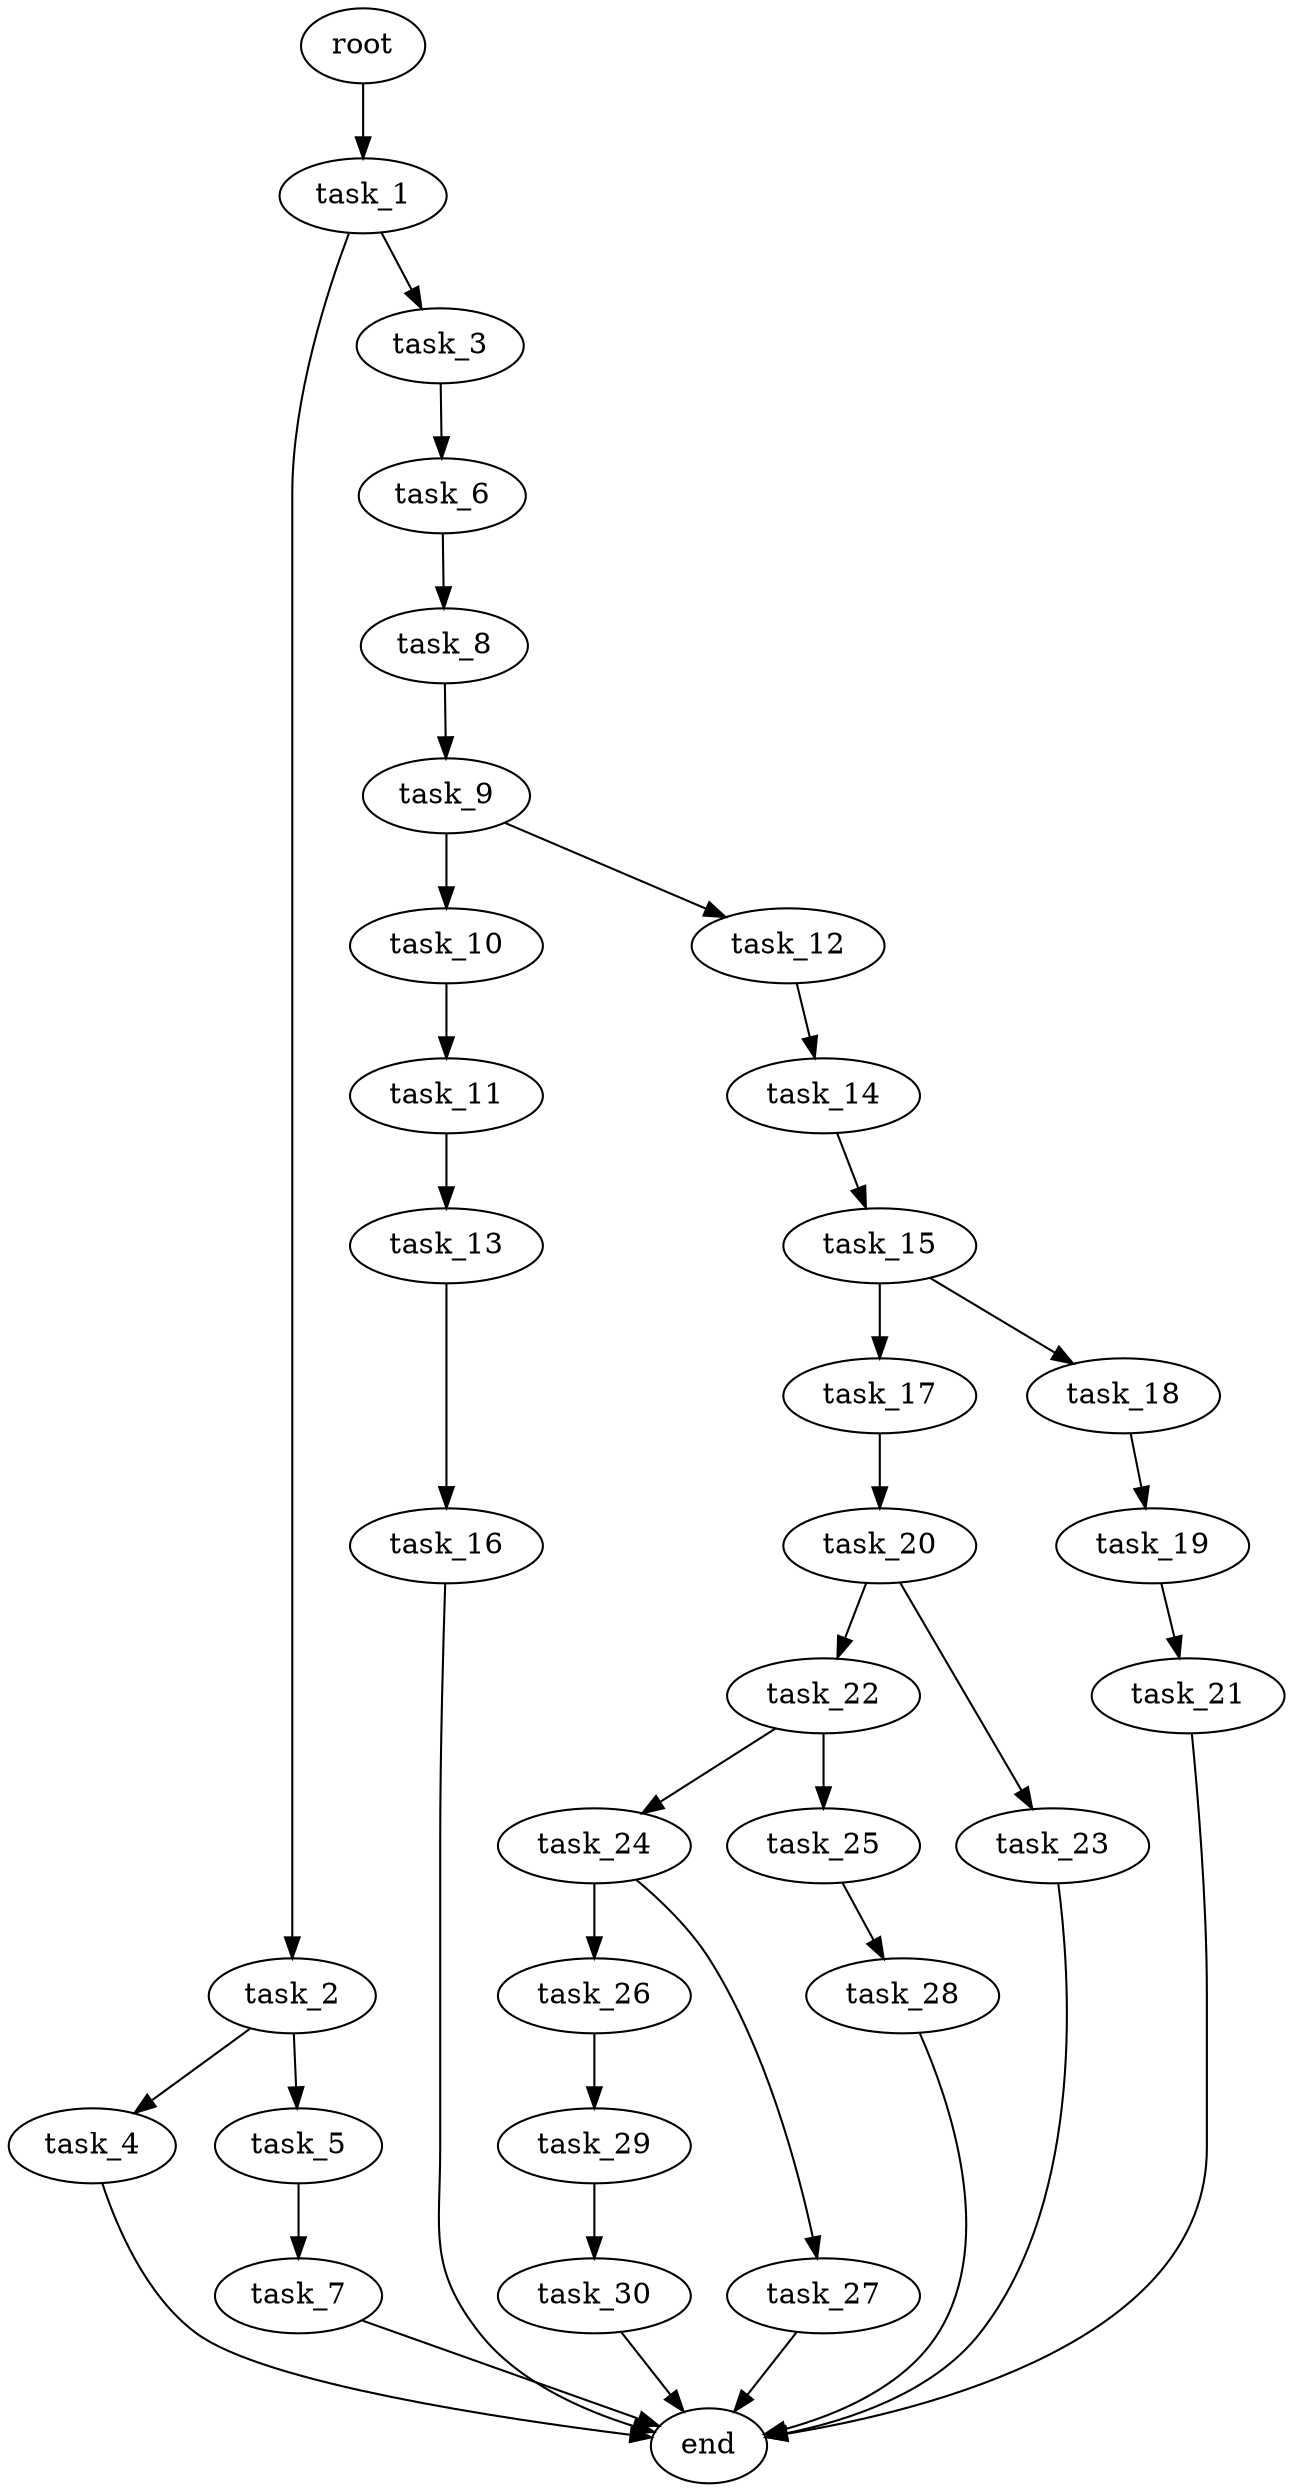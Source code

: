 digraph G {
  root [size="0.000000e+00"];
  task_1 [size="1.509460e+10"];
  task_2 [size="6.196751e+09"];
  task_3 [size="1.035915e+10"];
  task_4 [size="8.991369e+10"];
  task_5 [size="3.435034e+10"];
  task_6 [size="7.143441e+10"];
  task_7 [size="5.045985e+10"];
  task_8 [size="1.726417e+10"];
  task_9 [size="2.478189e+10"];
  task_10 [size="4.378145e+10"];
  task_11 [size="4.394778e+10"];
  task_12 [size="5.227958e+10"];
  task_13 [size="1.588303e+10"];
  task_14 [size="3.729147e+10"];
  task_15 [size="2.829653e+10"];
  task_16 [size="4.088285e+10"];
  task_17 [size="3.384333e+10"];
  task_18 [size="5.979261e+10"];
  task_19 [size="7.892480e+10"];
  task_20 [size="6.473406e+10"];
  task_21 [size="6.600526e+09"];
  task_22 [size="9.459650e+09"];
  task_23 [size="6.784115e+10"];
  task_24 [size="2.842186e+10"];
  task_25 [size="7.237613e+10"];
  task_26 [size="6.565984e+10"];
  task_27 [size="9.063521e+10"];
  task_28 [size="8.732923e+10"];
  task_29 [size="3.334287e+10"];
  task_30 [size="5.827812e+10"];
  end [size="0.000000e+00"];

  root -> task_1 [size="1.000000e-12"];
  task_1 -> task_2 [size="6.196751e+07"];
  task_1 -> task_3 [size="1.035915e+08"];
  task_2 -> task_4 [size="8.991369e+08"];
  task_2 -> task_5 [size="3.435034e+08"];
  task_3 -> task_6 [size="7.143441e+08"];
  task_4 -> end [size="1.000000e-12"];
  task_5 -> task_7 [size="5.045985e+08"];
  task_6 -> task_8 [size="1.726417e+08"];
  task_7 -> end [size="1.000000e-12"];
  task_8 -> task_9 [size="2.478189e+08"];
  task_9 -> task_10 [size="4.378145e+08"];
  task_9 -> task_12 [size="5.227958e+08"];
  task_10 -> task_11 [size="4.394778e+08"];
  task_11 -> task_13 [size="1.588303e+08"];
  task_12 -> task_14 [size="3.729147e+08"];
  task_13 -> task_16 [size="4.088285e+08"];
  task_14 -> task_15 [size="2.829653e+08"];
  task_15 -> task_17 [size="3.384333e+08"];
  task_15 -> task_18 [size="5.979261e+08"];
  task_16 -> end [size="1.000000e-12"];
  task_17 -> task_20 [size="6.473406e+08"];
  task_18 -> task_19 [size="7.892480e+08"];
  task_19 -> task_21 [size="6.600526e+07"];
  task_20 -> task_22 [size="9.459650e+07"];
  task_20 -> task_23 [size="6.784115e+08"];
  task_21 -> end [size="1.000000e-12"];
  task_22 -> task_24 [size="2.842186e+08"];
  task_22 -> task_25 [size="7.237613e+08"];
  task_23 -> end [size="1.000000e-12"];
  task_24 -> task_26 [size="6.565984e+08"];
  task_24 -> task_27 [size="9.063521e+08"];
  task_25 -> task_28 [size="8.732923e+08"];
  task_26 -> task_29 [size="3.334287e+08"];
  task_27 -> end [size="1.000000e-12"];
  task_28 -> end [size="1.000000e-12"];
  task_29 -> task_30 [size="5.827812e+08"];
  task_30 -> end [size="1.000000e-12"];
}
